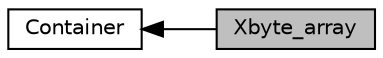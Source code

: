 digraph "Xbyte_array"
{
  edge [fontname="Helvetica",fontsize="10",labelfontname="Helvetica",labelfontsize="10"];
  node [fontname="Helvetica",fontsize="10",shape=record];
  rankdir=LR;
  Node1 [label="Container",height=0.2,width=0.4,color="black", fillcolor="white", style="filled",URL="$group__container.html"];
  Node0 [label="Xbyte_array",height=0.2,width=0.4,color="black", fillcolor="grey75", style="filled", fontcolor="black"];
  Node1->Node0 [shape=plaintext, dir="back", style="solid"];
}
